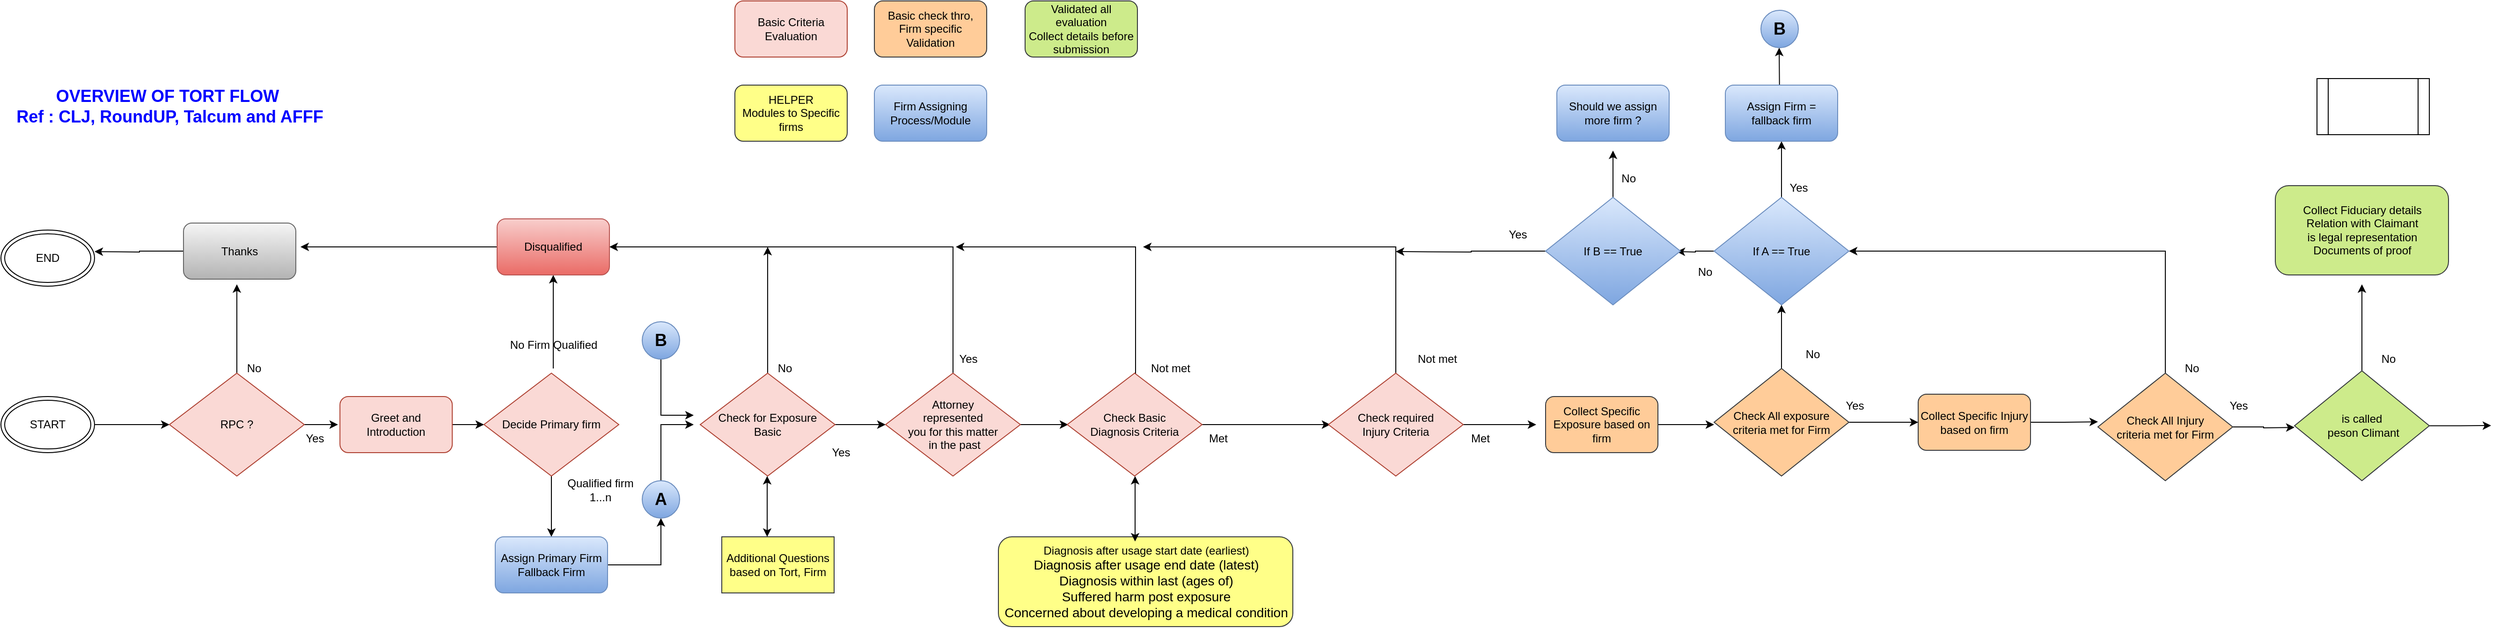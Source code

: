 <mxfile version="21.1.5" type="device">
  <diagram name="Page-1" id="eFChfph1INOUIxKzwDbk">
    <mxGraphModel dx="1219" dy="2870" grid="1" gridSize="10" guides="1" tooltips="1" connect="1" arrows="1" fold="1" page="1" pageScale="1" pageWidth="850" pageHeight="1100" math="0" shadow="0">
      <root>
        <mxCell id="0" />
        <mxCell id="1" parent="0" />
        <mxCell id="fpyDUGGiXaEMiH24qcTl-1" value="&lt;b style=&quot;font-size: 18px;&quot;&gt;&lt;font color=&quot;#0000ff&quot;&gt;OVERVIEW OF TORT FLOW&amp;nbsp;&lt;br&gt;Ref : CLJ, RoundUP, Talcum and AFFF&lt;/font&gt;&lt;/b&gt;" style="text;html=1;align=center;verticalAlign=middle;resizable=0;points=[];autosize=1;strokeColor=none;fillColor=none;" vertex="1" parent="1">
          <mxGeometry x="25" y="-1090" width="350" height="60" as="geometry" />
        </mxCell>
        <mxCell id="fpyDUGGiXaEMiH24qcTl-2" style="edgeStyle=orthogonalEdgeStyle;rounded=0;orthogonalLoop=1;jettySize=auto;html=1;exitX=1;exitY=0.5;exitDx=0;exitDy=0;entryX=0;entryY=0.5;entryDx=0;entryDy=0;" edge="1" parent="1" source="fpyDUGGiXaEMiH24qcTl-3" target="fpyDUGGiXaEMiH24qcTl-6">
          <mxGeometry relative="1" as="geometry" />
        </mxCell>
        <mxCell id="fpyDUGGiXaEMiH24qcTl-3" value="START" style="ellipse;shape=doubleEllipse;whiteSpace=wrap;html=1;" vertex="1" parent="1">
          <mxGeometry x="20" y="-750" width="100" height="60" as="geometry" />
        </mxCell>
        <mxCell id="fpyDUGGiXaEMiH24qcTl-4" style="edgeStyle=orthogonalEdgeStyle;rounded=0;orthogonalLoop=1;jettySize=auto;html=1;exitX=1;exitY=0.5;exitDx=0;exitDy=0;" edge="1" parent="1" source="fpyDUGGiXaEMiH24qcTl-6">
          <mxGeometry relative="1" as="geometry">
            <mxPoint x="380" y="-720" as="targetPoint" />
          </mxGeometry>
        </mxCell>
        <mxCell id="fpyDUGGiXaEMiH24qcTl-5" style="edgeStyle=orthogonalEdgeStyle;rounded=0;orthogonalLoop=1;jettySize=auto;html=1;" edge="1" parent="1" source="fpyDUGGiXaEMiH24qcTl-6">
          <mxGeometry relative="1" as="geometry">
            <mxPoint x="272" y="-870" as="targetPoint" />
          </mxGeometry>
        </mxCell>
        <mxCell id="fpyDUGGiXaEMiH24qcTl-6" value="RPC ?" style="rhombus;whiteSpace=wrap;html=1;fillColor=#fad9d5;strokeColor=#ae4132;" vertex="1" parent="1">
          <mxGeometry x="200" y="-775" width="144" height="110" as="geometry" />
        </mxCell>
        <mxCell id="fpyDUGGiXaEMiH24qcTl-7" style="edgeStyle=orthogonalEdgeStyle;rounded=0;orthogonalLoop=1;jettySize=auto;html=1;exitX=0.5;exitY=1;exitDx=0;exitDy=0;entryX=0.5;entryY=0;entryDx=0;entryDy=0;" edge="1" parent="1" source="fpyDUGGiXaEMiH24qcTl-8" target="fpyDUGGiXaEMiH24qcTl-12">
          <mxGeometry relative="1" as="geometry" />
        </mxCell>
        <mxCell id="fpyDUGGiXaEMiH24qcTl-8" value="Decide Primary firm" style="rhombus;whiteSpace=wrap;html=1;fillColor=#fad9d5;strokeColor=#ae4132;" vertex="1" parent="1">
          <mxGeometry x="536" y="-775" width="144" height="110" as="geometry" />
        </mxCell>
        <mxCell id="fpyDUGGiXaEMiH24qcTl-9" style="edgeStyle=orthogonalEdgeStyle;rounded=0;orthogonalLoop=1;jettySize=auto;html=1;exitX=1;exitY=0.5;exitDx=0;exitDy=0;entryX=0;entryY=0.5;entryDx=0;entryDy=0;" edge="1" parent="1" source="fpyDUGGiXaEMiH24qcTl-10" target="fpyDUGGiXaEMiH24qcTl-8">
          <mxGeometry relative="1" as="geometry" />
        </mxCell>
        <mxCell id="fpyDUGGiXaEMiH24qcTl-10" value="Greet and Introduction" style="rounded=1;whiteSpace=wrap;html=1;fillColor=#fad9d5;strokeColor=#ae4132;" vertex="1" parent="1">
          <mxGeometry x="382.13" y="-750" width="120" height="60" as="geometry" />
        </mxCell>
        <mxCell id="fpyDUGGiXaEMiH24qcTl-11" style="edgeStyle=orthogonalEdgeStyle;rounded=0;orthogonalLoop=1;jettySize=auto;html=1;exitX=1;exitY=0.5;exitDx=0;exitDy=0;entryX=0.5;entryY=1;entryDx=0;entryDy=0;" edge="1" parent="1" source="fpyDUGGiXaEMiH24qcTl-12" target="fpyDUGGiXaEMiH24qcTl-53">
          <mxGeometry relative="1" as="geometry" />
        </mxCell>
        <mxCell id="fpyDUGGiXaEMiH24qcTl-12" value="Assign Primary Firm&lt;br&gt;Fallback Firm" style="rounded=1;whiteSpace=wrap;html=1;fillColor=#dae8fc;gradientColor=#7ea6e0;strokeColor=#6c8ebf;" vertex="1" parent="1">
          <mxGeometry x="548" y="-600" width="120" height="60" as="geometry" />
        </mxCell>
        <mxCell id="fpyDUGGiXaEMiH24qcTl-13" value="No Firm Qualified" style="text;html=1;align=center;verticalAlign=middle;resizable=0;points=[];autosize=1;strokeColor=none;fillColor=none;" vertex="1" parent="1">
          <mxGeometry x="550" y="-820" width="120" height="30" as="geometry" />
        </mxCell>
        <mxCell id="fpyDUGGiXaEMiH24qcTl-14" value="Qualified firm&lt;br&gt;1...n" style="text;html=1;align=center;verticalAlign=middle;resizable=0;points=[];autosize=1;strokeColor=none;fillColor=none;" vertex="1" parent="1">
          <mxGeometry x="615" y="-670" width="90" height="40" as="geometry" />
        </mxCell>
        <mxCell id="fpyDUGGiXaEMiH24qcTl-15" value="" style="edgeStyle=orthogonalEdgeStyle;rounded=0;orthogonalLoop=1;jettySize=auto;html=1;" edge="1" parent="1" target="fpyDUGGiXaEMiH24qcTl-17">
          <mxGeometry relative="1" as="geometry">
            <mxPoint x="608" y="-870" as="targetPoint" />
            <mxPoint x="610" y="-780" as="sourcePoint" />
            <Array as="points">
              <mxPoint x="610" y="-840" />
              <mxPoint x="610" y="-840" />
            </Array>
          </mxGeometry>
        </mxCell>
        <mxCell id="fpyDUGGiXaEMiH24qcTl-16" style="edgeStyle=orthogonalEdgeStyle;rounded=0;orthogonalLoop=1;jettySize=auto;html=1;exitX=0;exitY=0.5;exitDx=0;exitDy=0;" edge="1" parent="1" source="fpyDUGGiXaEMiH24qcTl-17">
          <mxGeometry relative="1" as="geometry">
            <mxPoint x="340" y="-910" as="targetPoint" />
          </mxGeometry>
        </mxCell>
        <mxCell id="fpyDUGGiXaEMiH24qcTl-17" value="Disqualified" style="rounded=1;whiteSpace=wrap;html=1;fillColor=#f8cecc;gradientColor=#ea6b66;strokeColor=#b85450;" vertex="1" parent="1">
          <mxGeometry x="550" y="-940" width="120" height="60" as="geometry" />
        </mxCell>
        <mxCell id="fpyDUGGiXaEMiH24qcTl-18" style="edgeStyle=orthogonalEdgeStyle;rounded=0;orthogonalLoop=1;jettySize=auto;html=1;exitX=1;exitY=0.5;exitDx=0;exitDy=0;entryX=0;entryY=0.5;entryDx=0;entryDy=0;" edge="1" parent="1" source="fpyDUGGiXaEMiH24qcTl-20" target="fpyDUGGiXaEMiH24qcTl-23">
          <mxGeometry relative="1" as="geometry" />
        </mxCell>
        <mxCell id="fpyDUGGiXaEMiH24qcTl-19" style="edgeStyle=orthogonalEdgeStyle;rounded=0;orthogonalLoop=1;jettySize=auto;html=1;exitX=0.5;exitY=0;exitDx=0;exitDy=0;" edge="1" parent="1" source="fpyDUGGiXaEMiH24qcTl-20">
          <mxGeometry relative="1" as="geometry">
            <mxPoint x="839" y="-910" as="targetPoint" />
          </mxGeometry>
        </mxCell>
        <mxCell id="fpyDUGGiXaEMiH24qcTl-20" value="Check for Exposure&lt;br&gt;Basic" style="rhombus;whiteSpace=wrap;html=1;fillColor=#fad9d5;strokeColor=#ae4132;" vertex="1" parent="1">
          <mxGeometry x="767" y="-775" width="144" height="110" as="geometry" />
        </mxCell>
        <mxCell id="fpyDUGGiXaEMiH24qcTl-21" style="edgeStyle=orthogonalEdgeStyle;rounded=0;orthogonalLoop=1;jettySize=auto;html=1;exitX=0.5;exitY=0;exitDx=0;exitDy=0;entryX=1;entryY=0.5;entryDx=0;entryDy=0;" edge="1" parent="1" source="fpyDUGGiXaEMiH24qcTl-23" target="fpyDUGGiXaEMiH24qcTl-17">
          <mxGeometry relative="1" as="geometry">
            <mxPoint x="706" y="-910" as="targetPoint" />
            <Array as="points">
              <mxPoint x="1037" y="-910" />
            </Array>
          </mxGeometry>
        </mxCell>
        <mxCell id="fpyDUGGiXaEMiH24qcTl-22" style="edgeStyle=orthogonalEdgeStyle;rounded=0;orthogonalLoop=1;jettySize=auto;html=1;exitX=1;exitY=0.5;exitDx=0;exitDy=0;" edge="1" parent="1" source="fpyDUGGiXaEMiH24qcTl-23">
          <mxGeometry relative="1" as="geometry">
            <mxPoint x="1160" y="-720" as="targetPoint" />
          </mxGeometry>
        </mxCell>
        <mxCell id="fpyDUGGiXaEMiH24qcTl-23" value="Attorney &lt;br&gt;represented &lt;br&gt;you for this matter&lt;br&gt;&amp;nbsp;in the past" style="rhombus;whiteSpace=wrap;html=1;fillColor=#fad9d5;strokeColor=#ae4132;" vertex="1" parent="1">
          <mxGeometry x="965" y="-775" width="144" height="110" as="geometry" />
        </mxCell>
        <mxCell id="fpyDUGGiXaEMiH24qcTl-24" value="Yes" style="text;html=1;align=center;verticalAlign=middle;resizable=0;points=[];autosize=1;strokeColor=none;fillColor=none;" vertex="1" parent="1">
          <mxGeometry x="1033" y="-805" width="40" height="30" as="geometry" />
        </mxCell>
        <mxCell id="fpyDUGGiXaEMiH24qcTl-25" value="Yes" style="text;html=1;align=center;verticalAlign=middle;resizable=0;points=[];autosize=1;strokeColor=none;fillColor=none;" vertex="1" parent="1">
          <mxGeometry x="897" y="-705" width="40" height="30" as="geometry" />
        </mxCell>
        <mxCell id="fpyDUGGiXaEMiH24qcTl-26" value="No" style="text;html=1;align=center;verticalAlign=middle;resizable=0;points=[];autosize=1;strokeColor=none;fillColor=none;" vertex="1" parent="1">
          <mxGeometry x="837" y="-795" width="40" height="30" as="geometry" />
        </mxCell>
        <mxCell id="fpyDUGGiXaEMiH24qcTl-27" value="Additional Questions based on Tort, Firm" style="rounded=0;whiteSpace=wrap;html=1;fillColor=#ffff88;strokeColor=#36393d;" vertex="1" parent="1">
          <mxGeometry x="790" y="-600" width="120" height="60" as="geometry" />
        </mxCell>
        <mxCell id="fpyDUGGiXaEMiH24qcTl-28" value="" style="endArrow=classic;startArrow=classic;html=1;rounded=0;" edge="1" parent="1">
          <mxGeometry width="50" height="50" relative="1" as="geometry">
            <mxPoint x="838.5" y="-600" as="sourcePoint" />
            <mxPoint x="838.5" y="-665" as="targetPoint" />
            <Array as="points">
              <mxPoint x="838.5" y="-635" />
            </Array>
          </mxGeometry>
        </mxCell>
        <mxCell id="fpyDUGGiXaEMiH24qcTl-29" style="edgeStyle=orthogonalEdgeStyle;rounded=0;orthogonalLoop=1;jettySize=auto;html=1;exitX=1;exitY=0.5;exitDx=0;exitDy=0;" edge="1" parent="1" source="fpyDUGGiXaEMiH24qcTl-31">
          <mxGeometry relative="1" as="geometry">
            <mxPoint x="1440" y="-720" as="targetPoint" />
          </mxGeometry>
        </mxCell>
        <mxCell id="fpyDUGGiXaEMiH24qcTl-30" style="edgeStyle=orthogonalEdgeStyle;rounded=0;orthogonalLoop=1;jettySize=auto;html=1;exitX=0.5;exitY=0;exitDx=0;exitDy=0;" edge="1" parent="1" source="fpyDUGGiXaEMiH24qcTl-31">
          <mxGeometry relative="1" as="geometry">
            <mxPoint x="1040" y="-910" as="targetPoint" />
            <Array as="points">
              <mxPoint x="1232" y="-910" />
            </Array>
          </mxGeometry>
        </mxCell>
        <mxCell id="fpyDUGGiXaEMiH24qcTl-31" value="Check Basic &lt;br&gt;Diagnosis Criteria" style="rhombus;whiteSpace=wrap;html=1;fillColor=#fad9d5;strokeColor=#ae4132;" vertex="1" parent="1">
          <mxGeometry x="1159" y="-775" width="144" height="110" as="geometry" />
        </mxCell>
        <mxCell id="fpyDUGGiXaEMiH24qcTl-32" value="Diagnosis after usage start date (earliest)&lt;br style=&quot;caret-color: rgb(0, 0, 0); font-size: 14px; text-align: start;&quot;&gt;&lt;span style=&quot;caret-color: rgb(0, 0, 0); font-size: 14px; text-align: start;&quot;&gt;Diagnosis after usage end date (latest)&lt;/span&gt;&lt;br style=&quot;caret-color: rgb(0, 0, 0); font-size: 14px; text-align: start;&quot;&gt;&lt;span style=&quot;caret-color: rgb(0, 0, 0); font-size: 14px; text-align: start;&quot;&gt;Diagnosis within last (ages of)&lt;/span&gt;&lt;br style=&quot;caret-color: rgb(0, 0, 0); font-size: 14px; text-align: start;&quot;&gt;&lt;span style=&quot;caret-color: rgb(0, 0, 0); font-size: 14px; text-align: start;&quot;&gt;Suffered harm post exposure&lt;/span&gt;&lt;br style=&quot;caret-color: rgb(0, 0, 0); font-size: 14px; text-align: start;&quot;&gt;&lt;span style=&quot;caret-color: rgb(0, 0, 0); font-size: 14px; text-align: start;&quot;&gt;Concerned about developing a medical condition&lt;/span&gt;" style="rounded=1;whiteSpace=wrap;html=1;fillColor=#ffff88;strokeColor=#36393d;" vertex="1" parent="1">
          <mxGeometry x="1085.5" y="-600" width="314.5" height="96" as="geometry" />
        </mxCell>
        <mxCell id="fpyDUGGiXaEMiH24qcTl-33" value="" style="endArrow=classic;startArrow=classic;html=1;rounded=0;" edge="1" parent="1">
          <mxGeometry width="50" height="50" relative="1" as="geometry">
            <mxPoint x="1231.5" y="-595" as="sourcePoint" />
            <mxPoint x="1231.5" y="-665" as="targetPoint" />
          </mxGeometry>
        </mxCell>
        <mxCell id="fpyDUGGiXaEMiH24qcTl-34" value="Not met" style="text;html=1;align=center;verticalAlign=middle;resizable=0;points=[];autosize=1;strokeColor=none;fillColor=none;" vertex="1" parent="1">
          <mxGeometry x="1234" y="-795" width="70" height="30" as="geometry" />
        </mxCell>
        <mxCell id="fpyDUGGiXaEMiH24qcTl-35" value="Met" style="text;html=1;align=center;verticalAlign=middle;resizable=0;points=[];autosize=1;strokeColor=none;fillColor=none;" vertex="1" parent="1">
          <mxGeometry x="1300" y="-720" width="40" height="30" as="geometry" />
        </mxCell>
        <mxCell id="fpyDUGGiXaEMiH24qcTl-36" style="edgeStyle=orthogonalEdgeStyle;rounded=0;orthogonalLoop=1;jettySize=auto;html=1;exitX=1;exitY=0.5;exitDx=0;exitDy=0;" edge="1" parent="1" source="fpyDUGGiXaEMiH24qcTl-38">
          <mxGeometry relative="1" as="geometry">
            <mxPoint x="1660" y="-720" as="targetPoint" />
          </mxGeometry>
        </mxCell>
        <mxCell id="fpyDUGGiXaEMiH24qcTl-37" style="edgeStyle=orthogonalEdgeStyle;rounded=0;orthogonalLoop=1;jettySize=auto;html=1;exitX=0.5;exitY=0;exitDx=0;exitDy=0;" edge="1" parent="1" source="fpyDUGGiXaEMiH24qcTl-38">
          <mxGeometry relative="1" as="geometry">
            <mxPoint x="1240" y="-910" as="targetPoint" />
            <Array as="points">
              <mxPoint x="1510" y="-910" />
            </Array>
          </mxGeometry>
        </mxCell>
        <mxCell id="fpyDUGGiXaEMiH24qcTl-38" value="Check required&lt;br&gt;Injury Criteria" style="rhombus;whiteSpace=wrap;html=1;fillColor=#fad9d5;strokeColor=#ae4132;" vertex="1" parent="1">
          <mxGeometry x="1438" y="-775" width="144" height="110" as="geometry" />
        </mxCell>
        <mxCell id="fpyDUGGiXaEMiH24qcTl-39" value="Not met" style="text;html=1;align=center;verticalAlign=middle;resizable=0;points=[];autosize=1;strokeColor=none;fillColor=none;" vertex="1" parent="1">
          <mxGeometry x="1519" y="-805" width="70" height="30" as="geometry" />
        </mxCell>
        <mxCell id="fpyDUGGiXaEMiH24qcTl-40" value="Met" style="text;html=1;align=center;verticalAlign=middle;resizable=0;points=[];autosize=1;strokeColor=none;fillColor=none;" vertex="1" parent="1">
          <mxGeometry x="1580" y="-720" width="40" height="30" as="geometry" />
        </mxCell>
        <mxCell id="fpyDUGGiXaEMiH24qcTl-41" style="edgeStyle=orthogonalEdgeStyle;rounded=0;orthogonalLoop=1;jettySize=auto;html=1;" edge="1" parent="1" source="fpyDUGGiXaEMiH24qcTl-42">
          <mxGeometry relative="1" as="geometry">
            <mxPoint x="1850" y="-720" as="targetPoint" />
          </mxGeometry>
        </mxCell>
        <mxCell id="fpyDUGGiXaEMiH24qcTl-42" value="Collect Specific Exposure based on firm" style="rounded=1;whiteSpace=wrap;html=1;fillColor=#ffcc99;strokeColor=#36393d;" vertex="1" parent="1">
          <mxGeometry x="1670" y="-750" width="120" height="60" as="geometry" />
        </mxCell>
        <mxCell id="fpyDUGGiXaEMiH24qcTl-43" style="edgeStyle=orthogonalEdgeStyle;rounded=0;orthogonalLoop=1;jettySize=auto;html=1;exitX=1;exitY=0.5;exitDx=0;exitDy=0;entryX=0;entryY=0.452;entryDx=0;entryDy=0;entryPerimeter=0;" edge="1" parent="1" source="fpyDUGGiXaEMiH24qcTl-44" target="fpyDUGGiXaEMiH24qcTl-58">
          <mxGeometry relative="1" as="geometry" />
        </mxCell>
        <mxCell id="fpyDUGGiXaEMiH24qcTl-44" value="Collect Specific Injury based on firm" style="rounded=1;whiteSpace=wrap;html=1;fillColor=#ffcc99;strokeColor=#36393d;" vertex="1" parent="1">
          <mxGeometry x="2068" y="-752.5" width="120" height="60" as="geometry" />
        </mxCell>
        <mxCell id="fpyDUGGiXaEMiH24qcTl-45" style="edgeStyle=orthogonalEdgeStyle;rounded=0;orthogonalLoop=1;jettySize=auto;html=1;exitX=1;exitY=0.5;exitDx=0;exitDy=0;entryX=0;entryY=0.5;entryDx=0;entryDy=0;" edge="1" parent="1" source="fpyDUGGiXaEMiH24qcTl-47" target="fpyDUGGiXaEMiH24qcTl-44">
          <mxGeometry relative="1" as="geometry" />
        </mxCell>
        <mxCell id="fpyDUGGiXaEMiH24qcTl-46" style="edgeStyle=orthogonalEdgeStyle;rounded=0;orthogonalLoop=1;jettySize=auto;html=1;exitX=0.5;exitY=0;exitDx=0;exitDy=0;entryX=0.5;entryY=1;entryDx=0;entryDy=0;" edge="1" parent="1" source="fpyDUGGiXaEMiH24qcTl-47" target="fpyDUGGiXaEMiH24qcTl-61">
          <mxGeometry relative="1" as="geometry">
            <mxPoint x="1922" y="-830" as="targetPoint" />
          </mxGeometry>
        </mxCell>
        <mxCell id="fpyDUGGiXaEMiH24qcTl-47" value="Check All exposure criteria met for Firm" style="rhombus;whiteSpace=wrap;html=1;fillColor=#ffcc99;strokeColor=#36393d;" vertex="1" parent="1">
          <mxGeometry x="1850" y="-780" width="144" height="115" as="geometry" />
        </mxCell>
        <mxCell id="fpyDUGGiXaEMiH24qcTl-48" value="Yes" style="text;html=1;align=center;verticalAlign=middle;resizable=0;points=[];autosize=1;strokeColor=none;fillColor=none;" vertex="1" parent="1">
          <mxGeometry x="1980" y="-755" width="40" height="30" as="geometry" />
        </mxCell>
        <mxCell id="fpyDUGGiXaEMiH24qcTl-49" value="No" style="text;html=1;align=center;verticalAlign=middle;resizable=0;points=[];autosize=1;strokeColor=none;fillColor=none;" vertex="1" parent="1">
          <mxGeometry x="1935" y="-810" width="40" height="30" as="geometry" />
        </mxCell>
        <mxCell id="fpyDUGGiXaEMiH24qcTl-50" style="edgeStyle=orthogonalEdgeStyle;rounded=0;orthogonalLoop=1;jettySize=auto;html=1;exitX=0.5;exitY=1;exitDx=0;exitDy=0;" edge="1" parent="1" source="fpyDUGGiXaEMiH24qcTl-51">
          <mxGeometry relative="1" as="geometry">
            <mxPoint x="760" y="-730" as="targetPoint" />
            <Array as="points">
              <mxPoint x="725" y="-730" />
            </Array>
          </mxGeometry>
        </mxCell>
        <mxCell id="fpyDUGGiXaEMiH24qcTl-51" value="&lt;b&gt;&lt;font style=&quot;font-size: 18px;&quot;&gt;B&lt;/font&gt;&lt;/b&gt;" style="ellipse;whiteSpace=wrap;html=1;aspect=fixed;fillColor=#dae8fc;gradientColor=#7ea6e0;strokeColor=#6c8ebf;" vertex="1" parent="1">
          <mxGeometry x="705" y="-830" width="40" height="40" as="geometry" />
        </mxCell>
        <mxCell id="fpyDUGGiXaEMiH24qcTl-52" style="edgeStyle=orthogonalEdgeStyle;rounded=0;orthogonalLoop=1;jettySize=auto;html=1;exitX=0.5;exitY=0;exitDx=0;exitDy=0;" edge="1" parent="1" source="fpyDUGGiXaEMiH24qcTl-53">
          <mxGeometry relative="1" as="geometry">
            <mxPoint x="760" y="-720" as="targetPoint" />
            <Array as="points">
              <mxPoint x="725" y="-720" />
            </Array>
          </mxGeometry>
        </mxCell>
        <mxCell id="fpyDUGGiXaEMiH24qcTl-53" value="&lt;b&gt;&lt;font style=&quot;font-size: 18px;&quot;&gt;A&lt;/font&gt;&lt;/b&gt;" style="ellipse;whiteSpace=wrap;html=1;aspect=fixed;fillColor=#dae8fc;gradientColor=#7ea6e0;strokeColor=#6c8ebf;" vertex="1" parent="1">
          <mxGeometry x="705" y="-660" width="40" height="40" as="geometry" />
        </mxCell>
        <mxCell id="fpyDUGGiXaEMiH24qcTl-54" style="edgeStyle=orthogonalEdgeStyle;rounded=0;orthogonalLoop=1;jettySize=auto;html=1;exitX=0.5;exitY=0;exitDx=0;exitDy=0;" edge="1" parent="1" source="fpyDUGGiXaEMiH24qcTl-63">
          <mxGeometry relative="1" as="geometry">
            <mxPoint x="1919.5" y="-1123" as="targetPoint" />
            <mxPoint x="1919.5" y="-1073" as="sourcePoint" />
            <Array as="points">
              <mxPoint x="1920" y="-1063" />
              <mxPoint x="1920" y="-1063" />
            </Array>
          </mxGeometry>
        </mxCell>
        <mxCell id="fpyDUGGiXaEMiH24qcTl-55" value="&lt;b&gt;&lt;font style=&quot;font-size: 18px;&quot;&gt;B&lt;/font&gt;&lt;/b&gt;" style="ellipse;whiteSpace=wrap;html=1;aspect=fixed;fillColor=#dae8fc;gradientColor=#7ea6e0;strokeColor=#6c8ebf;" vertex="1" parent="1">
          <mxGeometry x="1900" y="-1163" width="40" height="40" as="geometry" />
        </mxCell>
        <mxCell id="fpyDUGGiXaEMiH24qcTl-56" style="edgeStyle=orthogonalEdgeStyle;rounded=0;orthogonalLoop=1;jettySize=auto;html=1;exitX=1;exitY=0.5;exitDx=0;exitDy=0;" edge="1" parent="1" source="fpyDUGGiXaEMiH24qcTl-58">
          <mxGeometry relative="1" as="geometry">
            <mxPoint x="2470" y="-717" as="targetPoint" />
          </mxGeometry>
        </mxCell>
        <mxCell id="fpyDUGGiXaEMiH24qcTl-57" style="edgeStyle=orthogonalEdgeStyle;rounded=0;orthogonalLoop=1;jettySize=auto;html=1;exitX=0.5;exitY=0;exitDx=0;exitDy=0;entryX=1;entryY=0.5;entryDx=0;entryDy=0;" edge="1" parent="1" source="fpyDUGGiXaEMiH24qcTl-58" target="fpyDUGGiXaEMiH24qcTl-61">
          <mxGeometry relative="1" as="geometry" />
        </mxCell>
        <mxCell id="fpyDUGGiXaEMiH24qcTl-58" value="Check All Injury &lt;br&gt;criteria met for Firm" style="rhombus;whiteSpace=wrap;html=1;fillColor=#ffcc99;strokeColor=#36393d;" vertex="1" parent="1">
          <mxGeometry x="2260" y="-775" width="144" height="115" as="geometry" />
        </mxCell>
        <mxCell id="fpyDUGGiXaEMiH24qcTl-59" style="edgeStyle=orthogonalEdgeStyle;rounded=0;orthogonalLoop=1;jettySize=auto;html=1;exitX=0.5;exitY=0;exitDx=0;exitDy=0;entryX=0.5;entryY=1;entryDx=0;entryDy=0;" edge="1" parent="1" source="fpyDUGGiXaEMiH24qcTl-61" target="fpyDUGGiXaEMiH24qcTl-63">
          <mxGeometry relative="1" as="geometry" />
        </mxCell>
        <mxCell id="fpyDUGGiXaEMiH24qcTl-60" style="edgeStyle=orthogonalEdgeStyle;rounded=0;orthogonalLoop=1;jettySize=auto;html=1;exitX=0;exitY=0.5;exitDx=0;exitDy=0;" edge="1" parent="1" source="fpyDUGGiXaEMiH24qcTl-61">
          <mxGeometry relative="1" as="geometry">
            <mxPoint x="1810" y="-905" as="targetPoint" />
          </mxGeometry>
        </mxCell>
        <mxCell id="fpyDUGGiXaEMiH24qcTl-61" value="If A == True" style="rhombus;whiteSpace=wrap;html=1;fillColor=#dae8fc;gradientColor=#7ea6e0;strokeColor=#6c8ebf;" vertex="1" parent="1">
          <mxGeometry x="1850" y="-963" width="144" height="115" as="geometry" />
        </mxCell>
        <mxCell id="fpyDUGGiXaEMiH24qcTl-62" value="" style="edgeStyle=orthogonalEdgeStyle;rounded=0;orthogonalLoop=1;jettySize=auto;html=1;exitX=0.5;exitY=0;exitDx=0;exitDy=0;" edge="1" parent="1" target="fpyDUGGiXaEMiH24qcTl-63">
          <mxGeometry relative="1" as="geometry">
            <mxPoint x="1919.5" y="-1123" as="targetPoint" />
            <mxPoint x="1919.5" y="-1073" as="sourcePoint" />
            <Array as="points" />
          </mxGeometry>
        </mxCell>
        <mxCell id="fpyDUGGiXaEMiH24qcTl-63" value="Assign Firm = &lt;br&gt;fallback firm" style="rounded=1;whiteSpace=wrap;html=1;fillColor=#dae8fc;gradientColor=#7ea6e0;strokeColor=#6c8ebf;" vertex="1" parent="1">
          <mxGeometry x="1862" y="-1083" width="120" height="60" as="geometry" />
        </mxCell>
        <mxCell id="fpyDUGGiXaEMiH24qcTl-64" value="Yes" style="text;html=1;align=center;verticalAlign=middle;resizable=0;points=[];autosize=1;strokeColor=none;fillColor=none;" vertex="1" parent="1">
          <mxGeometry x="1920" y="-988" width="40" height="30" as="geometry" />
        </mxCell>
        <mxCell id="fpyDUGGiXaEMiH24qcTl-65" style="edgeStyle=orthogonalEdgeStyle;rounded=0;orthogonalLoop=1;jettySize=auto;html=1;exitX=0.5;exitY=0;exitDx=0;exitDy=0;" edge="1" parent="1" source="fpyDUGGiXaEMiH24qcTl-67">
          <mxGeometry relative="1" as="geometry">
            <mxPoint x="1742" y="-1013" as="targetPoint" />
          </mxGeometry>
        </mxCell>
        <mxCell id="fpyDUGGiXaEMiH24qcTl-66" style="edgeStyle=orthogonalEdgeStyle;rounded=0;orthogonalLoop=1;jettySize=auto;html=1;exitX=0;exitY=0.5;exitDx=0;exitDy=0;" edge="1" parent="1" source="fpyDUGGiXaEMiH24qcTl-67">
          <mxGeometry relative="1" as="geometry">
            <mxPoint x="1510" y="-905" as="targetPoint" />
          </mxGeometry>
        </mxCell>
        <mxCell id="fpyDUGGiXaEMiH24qcTl-67" value="If B == True" style="rhombus;whiteSpace=wrap;html=1;fillColor=#dae8fc;gradientColor=#7ea6e0;strokeColor=#6c8ebf;" vertex="1" parent="1">
          <mxGeometry x="1670" y="-963" width="144" height="115" as="geometry" />
        </mxCell>
        <mxCell id="fpyDUGGiXaEMiH24qcTl-68" value="No" style="text;html=1;align=center;verticalAlign=middle;resizable=0;points=[];autosize=1;strokeColor=none;fillColor=none;" vertex="1" parent="1">
          <mxGeometry x="1820" y="-898" width="40" height="30" as="geometry" />
        </mxCell>
        <mxCell id="fpyDUGGiXaEMiH24qcTl-69" value="Yes" style="text;html=1;align=center;verticalAlign=middle;resizable=0;points=[];autosize=1;strokeColor=none;fillColor=none;" vertex="1" parent="1">
          <mxGeometry x="1620" y="-938" width="40" height="30" as="geometry" />
        </mxCell>
        <mxCell id="fpyDUGGiXaEMiH24qcTl-70" value="No&amp;nbsp;" style="text;html=1;align=center;verticalAlign=middle;resizable=0;points=[];autosize=1;strokeColor=none;fillColor=none;" vertex="1" parent="1">
          <mxGeometry x="1740" y="-998" width="40" height="30" as="geometry" />
        </mxCell>
        <mxCell id="fpyDUGGiXaEMiH24qcTl-71" value="Should we assign more firm ?" style="rounded=1;whiteSpace=wrap;html=1;fillColor=#dae8fc;gradientColor=#7ea6e0;strokeColor=#6c8ebf;" vertex="1" parent="1">
          <mxGeometry x="1682" y="-1083" width="120" height="60" as="geometry" />
        </mxCell>
        <mxCell id="fpyDUGGiXaEMiH24qcTl-72" value="Yes" style="text;html=1;align=center;verticalAlign=middle;resizable=0;points=[];autosize=1;strokeColor=none;fillColor=none;" vertex="1" parent="1">
          <mxGeometry x="2390" y="-755" width="40" height="30" as="geometry" />
        </mxCell>
        <mxCell id="fpyDUGGiXaEMiH24qcTl-73" value="No" style="text;html=1;align=center;verticalAlign=middle;resizable=0;points=[];autosize=1;strokeColor=none;fillColor=none;" vertex="1" parent="1">
          <mxGeometry x="2340" y="-795" width="40" height="30" as="geometry" />
        </mxCell>
        <mxCell id="fpyDUGGiXaEMiH24qcTl-74" style="edgeStyle=orthogonalEdgeStyle;rounded=0;orthogonalLoop=1;jettySize=auto;html=1;exitX=1;exitY=0.5;exitDx=0;exitDy=0;" edge="1" parent="1" source="fpyDUGGiXaEMiH24qcTl-76">
          <mxGeometry relative="1" as="geometry">
            <mxPoint x="2680" y="-719" as="targetPoint" />
          </mxGeometry>
        </mxCell>
        <mxCell id="fpyDUGGiXaEMiH24qcTl-75" style="edgeStyle=orthogonalEdgeStyle;rounded=0;orthogonalLoop=1;jettySize=auto;html=1;exitX=0.5;exitY=0;exitDx=0;exitDy=0;" edge="1" parent="1" source="fpyDUGGiXaEMiH24qcTl-76">
          <mxGeometry relative="1" as="geometry">
            <mxPoint x="2542" y="-870" as="targetPoint" />
          </mxGeometry>
        </mxCell>
        <mxCell id="fpyDUGGiXaEMiH24qcTl-76" value="is called &lt;br&gt;&amp;nbsp;peson Climant" style="rhombus;whiteSpace=wrap;html=1;fillColor=#cdeb8b;strokeColor=#36393d;" vertex="1" parent="1">
          <mxGeometry x="2470" y="-777.5" width="144" height="117.5" as="geometry" />
        </mxCell>
        <mxCell id="fpyDUGGiXaEMiH24qcTl-77" value="No" style="text;html=1;align=center;verticalAlign=middle;resizable=0;points=[];autosize=1;strokeColor=none;fillColor=none;" vertex="1" parent="1">
          <mxGeometry x="2550" y="-805" width="40" height="30" as="geometry" />
        </mxCell>
        <mxCell id="fpyDUGGiXaEMiH24qcTl-78" value="Collect&amp;nbsp;Fiduciary details&lt;br&gt;Relation with Claimant&lt;br&gt;is legal representation&lt;br&gt;Documents of proof" style="rounded=1;whiteSpace=wrap;html=1;fillColor=#cdeb8b;strokeColor=#36393d;" vertex="1" parent="1">
          <mxGeometry x="2449.5" y="-975.5" width="185" height="95.5" as="geometry" />
        </mxCell>
        <mxCell id="fpyDUGGiXaEMiH24qcTl-79" style="edgeStyle=orthogonalEdgeStyle;rounded=0;orthogonalLoop=1;jettySize=auto;html=1;exitX=0;exitY=0.5;exitDx=0;exitDy=0;" edge="1" parent="1" source="fpyDUGGiXaEMiH24qcTl-80">
          <mxGeometry relative="1" as="geometry">
            <mxPoint x="120" y="-905" as="targetPoint" />
          </mxGeometry>
        </mxCell>
        <mxCell id="fpyDUGGiXaEMiH24qcTl-80" value="Thanks" style="rounded=1;whiteSpace=wrap;html=1;fillColor=#f5f5f5;gradientColor=#b3b3b3;strokeColor=#666666;" vertex="1" parent="1">
          <mxGeometry x="215" y="-935.5" width="120" height="60" as="geometry" />
        </mxCell>
        <mxCell id="fpyDUGGiXaEMiH24qcTl-81" value="END" style="ellipse;shape=doubleEllipse;whiteSpace=wrap;html=1;" vertex="1" parent="1">
          <mxGeometry x="20" y="-928" width="100" height="60" as="geometry" />
        </mxCell>
        <mxCell id="fpyDUGGiXaEMiH24qcTl-82" value="Yes" style="text;html=1;align=center;verticalAlign=middle;resizable=0;points=[];autosize=1;strokeColor=none;fillColor=none;" vertex="1" parent="1">
          <mxGeometry x="335" y="-720" width="40" height="30" as="geometry" />
        </mxCell>
        <mxCell id="fpyDUGGiXaEMiH24qcTl-83" value="No" style="text;html=1;align=center;verticalAlign=middle;resizable=0;points=[];autosize=1;strokeColor=none;fillColor=none;" vertex="1" parent="1">
          <mxGeometry x="270" y="-795" width="40" height="30" as="geometry" />
        </mxCell>
        <mxCell id="fpyDUGGiXaEMiH24qcTl-84" value="HELPER&lt;br&gt;Modules to Specific firms" style="rounded=1;whiteSpace=wrap;html=1;fillColor=#ffff88;strokeColor=#36393d;" vertex="1" parent="1">
          <mxGeometry x="804" y="-1083" width="120" height="60" as="geometry" />
        </mxCell>
        <mxCell id="fpyDUGGiXaEMiH24qcTl-85" value="Basic Criteria Evaluation" style="rounded=1;whiteSpace=wrap;html=1;fillColor=#fad9d5;strokeColor=#ae4132;" vertex="1" parent="1">
          <mxGeometry x="804" y="-1173" width="120" height="60" as="geometry" />
        </mxCell>
        <mxCell id="fpyDUGGiXaEMiH24qcTl-86" value="Firm Assigning Process/Module" style="rounded=1;whiteSpace=wrap;html=1;fillColor=#dae8fc;gradientColor=#7ea6e0;strokeColor=#6c8ebf;" vertex="1" parent="1">
          <mxGeometry x="953" y="-1083" width="120" height="60" as="geometry" />
        </mxCell>
        <mxCell id="fpyDUGGiXaEMiH24qcTl-87" value="Basic check thro, Firm specific Validation" style="rounded=1;whiteSpace=wrap;html=1;fillColor=#ffcc99;strokeColor=#36393d;" vertex="1" parent="1">
          <mxGeometry x="953" y="-1173" width="120" height="60" as="geometry" />
        </mxCell>
        <mxCell id="fpyDUGGiXaEMiH24qcTl-88" value="Validated all evaluation&lt;br&gt;Collect details before submission" style="rounded=1;whiteSpace=wrap;html=1;fillColor=#cdeb8b;strokeColor=#36393d;" vertex="1" parent="1">
          <mxGeometry x="1114" y="-1173" width="120" height="60" as="geometry" />
        </mxCell>
        <mxCell id="fpyDUGGiXaEMiH24qcTl-89" value="" style="shape=process;whiteSpace=wrap;html=1;backgroundOutline=1;" vertex="1" parent="1">
          <mxGeometry x="2494" y="-1090" width="120" height="60" as="geometry" />
        </mxCell>
      </root>
    </mxGraphModel>
  </diagram>
</mxfile>
